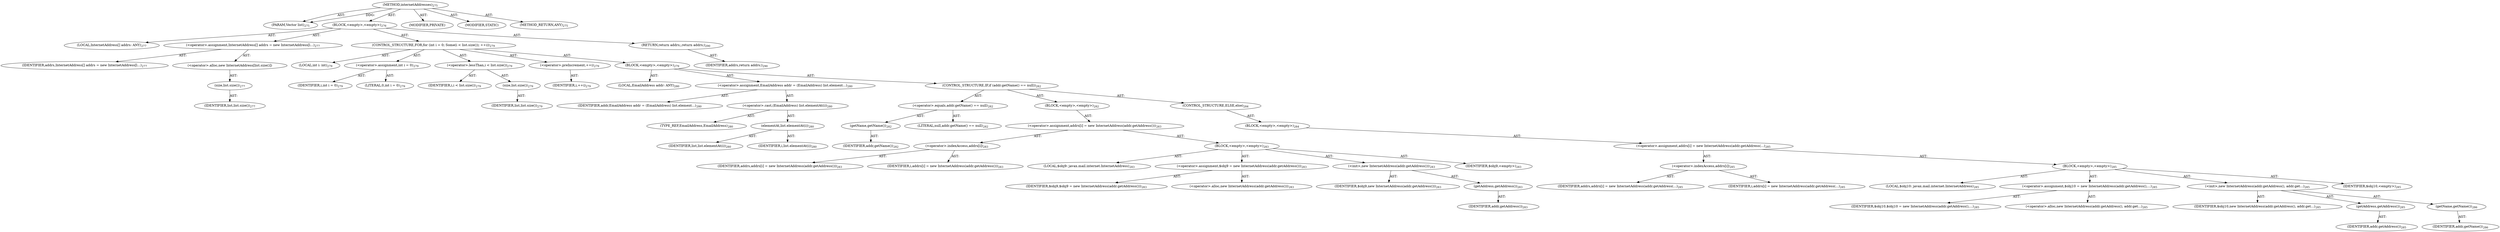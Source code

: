 digraph "internetAddresses" {  
"111669149705" [label = <(METHOD,internetAddresses)<SUB>275</SUB>> ]
"115964117005" [label = <(PARAM,Vector list)<SUB>275</SUB>> ]
"25769803815" [label = <(BLOCK,&lt;empty&gt;,&lt;empty&gt;)<SUB>276</SUB>> ]
"94489280537" [label = <(LOCAL,InternetAddress[] addrs: ANY)<SUB>277</SUB>> ]
"30064771287" [label = <(&lt;operator&gt;.assignment,InternetAddress[] addrs = new InternetAddress[l...)<SUB>277</SUB>> ]
"68719476920" [label = <(IDENTIFIER,addrs,InternetAddress[] addrs = new InternetAddress[l...)<SUB>277</SUB>> ]
"30064771288" [label = <(&lt;operator&gt;.alloc,new InternetAddress[list.size()])> ]
"30064771289" [label = <(size,list.size())<SUB>277</SUB>> ]
"68719476921" [label = <(IDENTIFIER,list,list.size())<SUB>277</SUB>> ]
"47244640277" [label = <(CONTROL_STRUCTURE,FOR,for (int i = 0; Some(i &lt; list.size()); ++i))<SUB>279</SUB>> ]
"94489280538" [label = <(LOCAL,int i: int)<SUB>279</SUB>> ]
"30064771290" [label = <(&lt;operator&gt;.assignment,int i = 0)<SUB>279</SUB>> ]
"68719476922" [label = <(IDENTIFIER,i,int i = 0)<SUB>279</SUB>> ]
"90194313260" [label = <(LITERAL,0,int i = 0)<SUB>279</SUB>> ]
"30064771291" [label = <(&lt;operator&gt;.lessThan,i &lt; list.size())<SUB>279</SUB>> ]
"68719476923" [label = <(IDENTIFIER,i,i &lt; list.size())<SUB>279</SUB>> ]
"30064771292" [label = <(size,list.size())<SUB>279</SUB>> ]
"68719476924" [label = <(IDENTIFIER,list,list.size())<SUB>279</SUB>> ]
"30064771293" [label = <(&lt;operator&gt;.preIncrement,++i)<SUB>279</SUB>> ]
"68719476925" [label = <(IDENTIFIER,i,++i)<SUB>279</SUB>> ]
"25769803816" [label = <(BLOCK,&lt;empty&gt;,&lt;empty&gt;)<SUB>279</SUB>> ]
"94489280539" [label = <(LOCAL,EmailAddress addr: ANY)<SUB>280</SUB>> ]
"30064771294" [label = <(&lt;operator&gt;.assignment,EmailAddress addr = (EmailAddress) list.element...)<SUB>280</SUB>> ]
"68719476926" [label = <(IDENTIFIER,addr,EmailAddress addr = (EmailAddress) list.element...)<SUB>280</SUB>> ]
"30064771295" [label = <(&lt;operator&gt;.cast,(EmailAddress) list.elementAt(i))<SUB>280</SUB>> ]
"180388626435" [label = <(TYPE_REF,EmailAddress,EmailAddress)<SUB>280</SUB>> ]
"30064771296" [label = <(elementAt,list.elementAt(i))<SUB>280</SUB>> ]
"68719476927" [label = <(IDENTIFIER,list,list.elementAt(i))<SUB>280</SUB>> ]
"68719476928" [label = <(IDENTIFIER,i,list.elementAt(i))<SUB>280</SUB>> ]
"47244640278" [label = <(CONTROL_STRUCTURE,IF,if (addr.getName() == null))<SUB>282</SUB>> ]
"30064771297" [label = <(&lt;operator&gt;.equals,addr.getName() == null)<SUB>282</SUB>> ]
"30064771298" [label = <(getName,getName())<SUB>282</SUB>> ]
"68719476929" [label = <(IDENTIFIER,addr,getName())<SUB>282</SUB>> ]
"90194313261" [label = <(LITERAL,null,addr.getName() == null)<SUB>282</SUB>> ]
"25769803817" [label = <(BLOCK,&lt;empty&gt;,&lt;empty&gt;)<SUB>282</SUB>> ]
"30064771299" [label = <(&lt;operator&gt;.assignment,addrs[i] = new InternetAddress(addr.getAddress()))<SUB>283</SUB>> ]
"30064771300" [label = <(&lt;operator&gt;.indexAccess,addrs[i])<SUB>283</SUB>> ]
"68719476930" [label = <(IDENTIFIER,addrs,addrs[i] = new InternetAddress(addr.getAddress()))<SUB>283</SUB>> ]
"68719476931" [label = <(IDENTIFIER,i,addrs[i] = new InternetAddress(addr.getAddress()))<SUB>283</SUB>> ]
"25769803818" [label = <(BLOCK,&lt;empty&gt;,&lt;empty&gt;)<SUB>283</SUB>> ]
"94489280540" [label = <(LOCAL,$obj9: javax.mail.internet.InternetAddress)<SUB>283</SUB>> ]
"30064771301" [label = <(&lt;operator&gt;.assignment,$obj9 = new InternetAddress(addr.getAddress()))<SUB>283</SUB>> ]
"68719476932" [label = <(IDENTIFIER,$obj9,$obj9 = new InternetAddress(addr.getAddress()))<SUB>283</SUB>> ]
"30064771302" [label = <(&lt;operator&gt;.alloc,new InternetAddress(addr.getAddress()))<SUB>283</SUB>> ]
"30064771303" [label = <(&lt;init&gt;,new InternetAddress(addr.getAddress()))<SUB>283</SUB>> ]
"68719476933" [label = <(IDENTIFIER,$obj9,new InternetAddress(addr.getAddress()))<SUB>283</SUB>> ]
"30064771304" [label = <(getAddress,getAddress())<SUB>283</SUB>> ]
"68719476934" [label = <(IDENTIFIER,addr,getAddress())<SUB>283</SUB>> ]
"68719476935" [label = <(IDENTIFIER,$obj9,&lt;empty&gt;)<SUB>283</SUB>> ]
"47244640279" [label = <(CONTROL_STRUCTURE,ELSE,else)<SUB>284</SUB>> ]
"25769803819" [label = <(BLOCK,&lt;empty&gt;,&lt;empty&gt;)<SUB>284</SUB>> ]
"30064771305" [label = <(&lt;operator&gt;.assignment,addrs[i] = new InternetAddress(addr.getAddress(...)<SUB>285</SUB>> ]
"30064771306" [label = <(&lt;operator&gt;.indexAccess,addrs[i])<SUB>285</SUB>> ]
"68719476936" [label = <(IDENTIFIER,addrs,addrs[i] = new InternetAddress(addr.getAddress(...)<SUB>285</SUB>> ]
"68719476937" [label = <(IDENTIFIER,i,addrs[i] = new InternetAddress(addr.getAddress(...)<SUB>285</SUB>> ]
"25769803820" [label = <(BLOCK,&lt;empty&gt;,&lt;empty&gt;)<SUB>285</SUB>> ]
"94489280541" [label = <(LOCAL,$obj10: javax.mail.internet.InternetAddress)<SUB>285</SUB>> ]
"30064771307" [label = <(&lt;operator&gt;.assignment,$obj10 = new InternetAddress(addr.getAddress(),...)<SUB>285</SUB>> ]
"68719476938" [label = <(IDENTIFIER,$obj10,$obj10 = new InternetAddress(addr.getAddress(),...)<SUB>285</SUB>> ]
"30064771308" [label = <(&lt;operator&gt;.alloc,new InternetAddress(addr.getAddress(), addr.get...)<SUB>285</SUB>> ]
"30064771309" [label = <(&lt;init&gt;,new InternetAddress(addr.getAddress(), addr.get...)<SUB>285</SUB>> ]
"68719476939" [label = <(IDENTIFIER,$obj10,new InternetAddress(addr.getAddress(), addr.get...)<SUB>285</SUB>> ]
"30064771310" [label = <(getAddress,getAddress())<SUB>285</SUB>> ]
"68719476940" [label = <(IDENTIFIER,addr,getAddress())<SUB>285</SUB>> ]
"30064771311" [label = <(getName,getName())<SUB>286</SUB>> ]
"68719476941" [label = <(IDENTIFIER,addr,getName())<SUB>286</SUB>> ]
"68719476942" [label = <(IDENTIFIER,$obj10,&lt;empty&gt;)<SUB>285</SUB>> ]
"146028888070" [label = <(RETURN,return addrs;,return addrs;)<SUB>290</SUB>> ]
"68719476943" [label = <(IDENTIFIER,addrs,return addrs;)<SUB>290</SUB>> ]
"133143986200" [label = <(MODIFIER,PRIVATE)> ]
"133143986201" [label = <(MODIFIER,STATIC)> ]
"128849018889" [label = <(METHOD_RETURN,ANY)<SUB>275</SUB>> ]
  "111669149705" -> "115964117005"  [ label = "AST: "] 
  "111669149705" -> "25769803815"  [ label = "AST: "] 
  "111669149705" -> "133143986200"  [ label = "AST: "] 
  "111669149705" -> "133143986201"  [ label = "AST: "] 
  "111669149705" -> "128849018889"  [ label = "AST: "] 
  "25769803815" -> "94489280537"  [ label = "AST: "] 
  "25769803815" -> "30064771287"  [ label = "AST: "] 
  "25769803815" -> "47244640277"  [ label = "AST: "] 
  "25769803815" -> "146028888070"  [ label = "AST: "] 
  "30064771287" -> "68719476920"  [ label = "AST: "] 
  "30064771287" -> "30064771288"  [ label = "AST: "] 
  "30064771288" -> "30064771289"  [ label = "AST: "] 
  "30064771289" -> "68719476921"  [ label = "AST: "] 
  "47244640277" -> "94489280538"  [ label = "AST: "] 
  "47244640277" -> "30064771290"  [ label = "AST: "] 
  "47244640277" -> "30064771291"  [ label = "AST: "] 
  "47244640277" -> "30064771293"  [ label = "AST: "] 
  "47244640277" -> "25769803816"  [ label = "AST: "] 
  "30064771290" -> "68719476922"  [ label = "AST: "] 
  "30064771290" -> "90194313260"  [ label = "AST: "] 
  "30064771291" -> "68719476923"  [ label = "AST: "] 
  "30064771291" -> "30064771292"  [ label = "AST: "] 
  "30064771292" -> "68719476924"  [ label = "AST: "] 
  "30064771293" -> "68719476925"  [ label = "AST: "] 
  "25769803816" -> "94489280539"  [ label = "AST: "] 
  "25769803816" -> "30064771294"  [ label = "AST: "] 
  "25769803816" -> "47244640278"  [ label = "AST: "] 
  "30064771294" -> "68719476926"  [ label = "AST: "] 
  "30064771294" -> "30064771295"  [ label = "AST: "] 
  "30064771295" -> "180388626435"  [ label = "AST: "] 
  "30064771295" -> "30064771296"  [ label = "AST: "] 
  "30064771296" -> "68719476927"  [ label = "AST: "] 
  "30064771296" -> "68719476928"  [ label = "AST: "] 
  "47244640278" -> "30064771297"  [ label = "AST: "] 
  "47244640278" -> "25769803817"  [ label = "AST: "] 
  "47244640278" -> "47244640279"  [ label = "AST: "] 
  "30064771297" -> "30064771298"  [ label = "AST: "] 
  "30064771297" -> "90194313261"  [ label = "AST: "] 
  "30064771298" -> "68719476929"  [ label = "AST: "] 
  "25769803817" -> "30064771299"  [ label = "AST: "] 
  "30064771299" -> "30064771300"  [ label = "AST: "] 
  "30064771299" -> "25769803818"  [ label = "AST: "] 
  "30064771300" -> "68719476930"  [ label = "AST: "] 
  "30064771300" -> "68719476931"  [ label = "AST: "] 
  "25769803818" -> "94489280540"  [ label = "AST: "] 
  "25769803818" -> "30064771301"  [ label = "AST: "] 
  "25769803818" -> "30064771303"  [ label = "AST: "] 
  "25769803818" -> "68719476935"  [ label = "AST: "] 
  "30064771301" -> "68719476932"  [ label = "AST: "] 
  "30064771301" -> "30064771302"  [ label = "AST: "] 
  "30064771303" -> "68719476933"  [ label = "AST: "] 
  "30064771303" -> "30064771304"  [ label = "AST: "] 
  "30064771304" -> "68719476934"  [ label = "AST: "] 
  "47244640279" -> "25769803819"  [ label = "AST: "] 
  "25769803819" -> "30064771305"  [ label = "AST: "] 
  "30064771305" -> "30064771306"  [ label = "AST: "] 
  "30064771305" -> "25769803820"  [ label = "AST: "] 
  "30064771306" -> "68719476936"  [ label = "AST: "] 
  "30064771306" -> "68719476937"  [ label = "AST: "] 
  "25769803820" -> "94489280541"  [ label = "AST: "] 
  "25769803820" -> "30064771307"  [ label = "AST: "] 
  "25769803820" -> "30064771309"  [ label = "AST: "] 
  "25769803820" -> "68719476942"  [ label = "AST: "] 
  "30064771307" -> "68719476938"  [ label = "AST: "] 
  "30064771307" -> "30064771308"  [ label = "AST: "] 
  "30064771309" -> "68719476939"  [ label = "AST: "] 
  "30064771309" -> "30064771310"  [ label = "AST: "] 
  "30064771309" -> "30064771311"  [ label = "AST: "] 
  "30064771310" -> "68719476940"  [ label = "AST: "] 
  "30064771311" -> "68719476941"  [ label = "AST: "] 
  "146028888070" -> "68719476943"  [ label = "AST: "] 
  "111669149705" -> "115964117005"  [ label = "DDG: "] 
}
